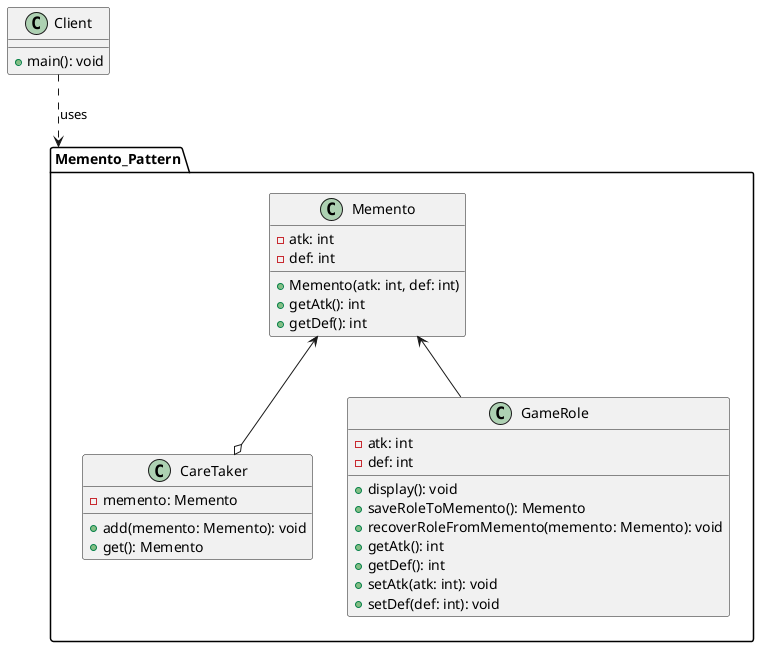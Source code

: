 @startuml

package "Memento_Pattern" {
    class Memento {
        - atk: int
        - def: int
        + Memento(atk: int, def: int)
        + getAtk(): int
        + getDef(): int
    }

    class CareTaker {
        - memento: Memento
        + add(memento: Memento): void
        + get(): Memento
    }

    class GameRole {
        - atk: int
        - def: int
        + display(): void
        + saveRoleToMemento(): Memento
        + recoverRoleFromMemento(memento: Memento): void
        + getAtk(): int
        + getDef(): int
        + setAtk(atk: int): void
        + setDef(def: int): void
    }
}

class Client {
    + main(): void
}

Client ..> Memento_Pattern: uses

Memento <-- GameRole
Memento <--o CareTaker

@enduml